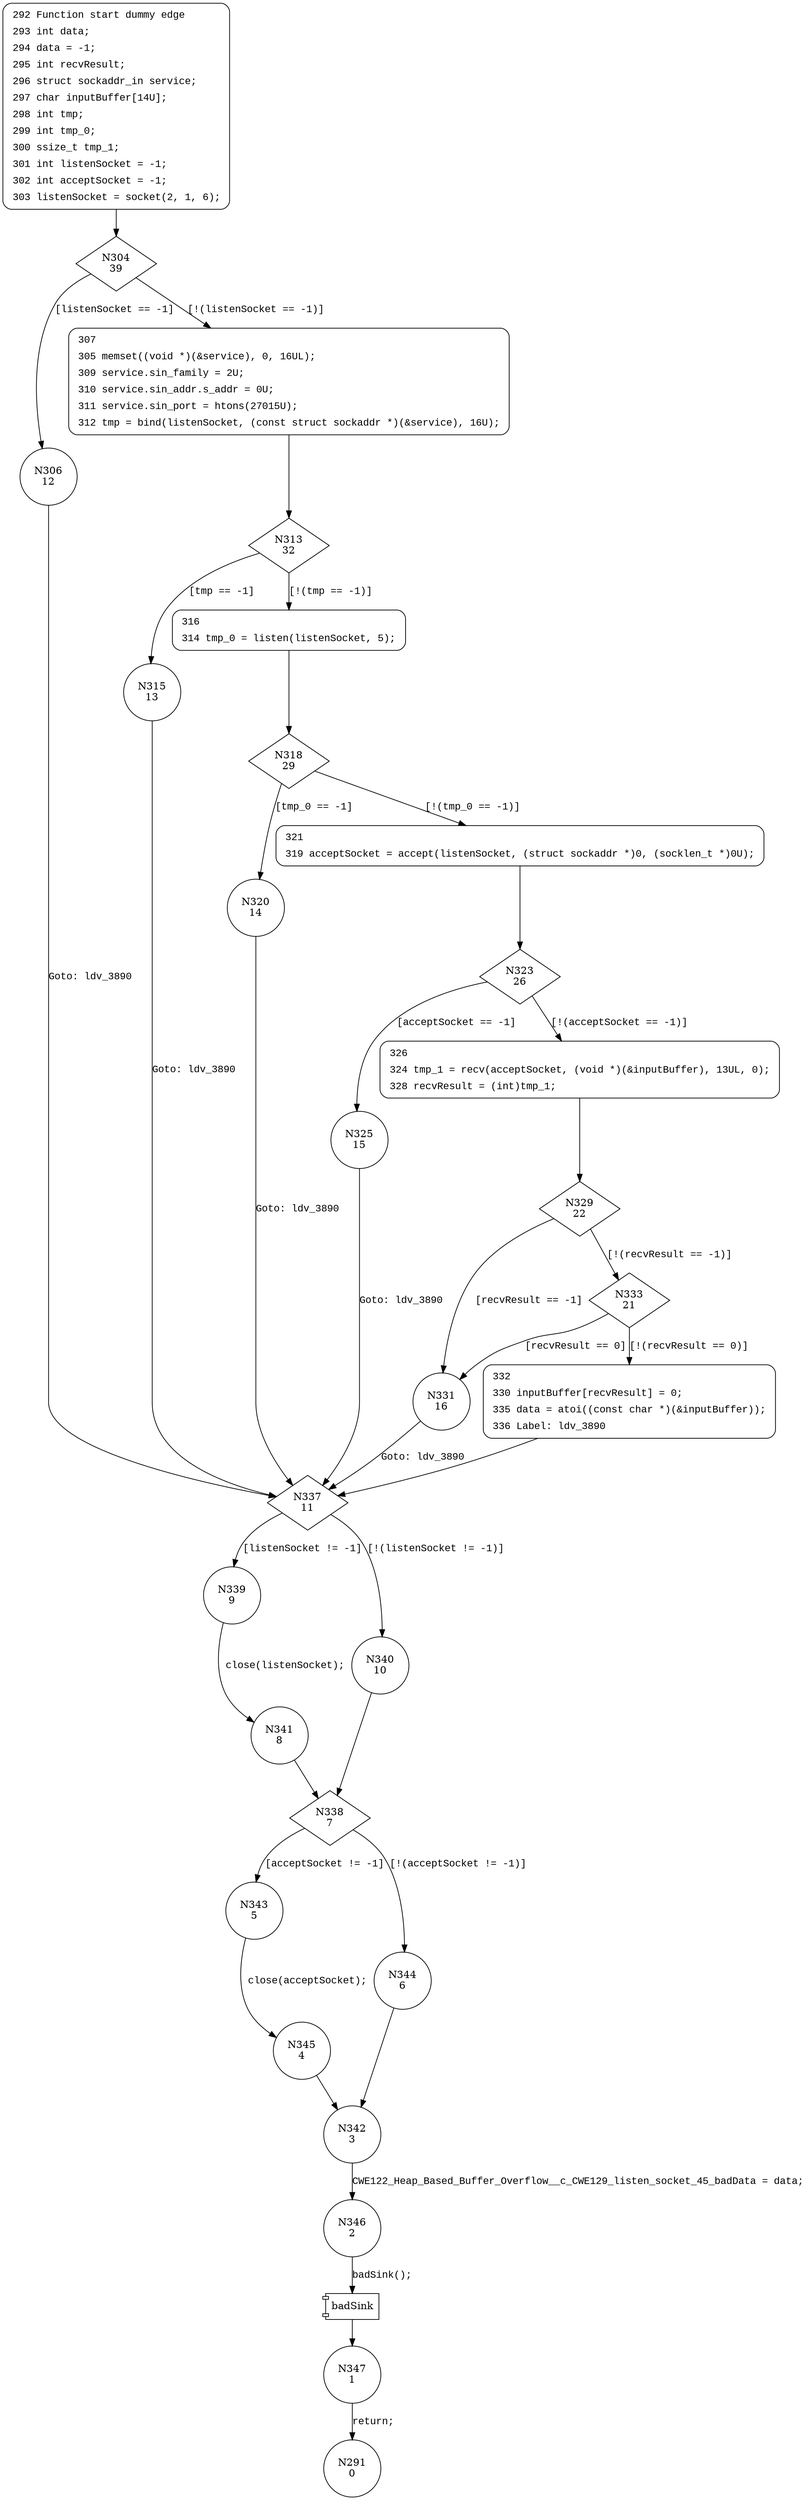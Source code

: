digraph CWE122_Heap_Based_Buffer_Overflow__c_CWE129_listen_socket_45_bad {
304 [shape="diamond" label="N304\n39"]
306 [shape="circle" label="N306\n12"]
307 [shape="circle" label="N307\n38"]
313 [shape="diamond" label="N313\n32"]
315 [shape="circle" label="N315\n13"]
316 [shape="circle" label="N316\n31"]
318 [shape="diamond" label="N318\n29"]
320 [shape="circle" label="N320\n14"]
321 [shape="circle" label="N321\n28"]
323 [shape="diamond" label="N323\n26"]
325 [shape="circle" label="N325\n15"]
326 [shape="circle" label="N326\n25"]
329 [shape="diamond" label="N329\n22"]
331 [shape="circle" label="N331\n16"]
333 [shape="diamond" label="N333\n21"]
332 [shape="circle" label="N332\n20"]
337 [shape="diamond" label="N337\n11"]
339 [shape="circle" label="N339\n9"]
340 [shape="circle" label="N340\n10"]
338 [shape="diamond" label="N338\n7"]
343 [shape="circle" label="N343\n5"]
344 [shape="circle" label="N344\n6"]
342 [shape="circle" label="N342\n3"]
346 [shape="circle" label="N346\n2"]
347 [shape="circle" label="N347\n1"]
345 [shape="circle" label="N345\n4"]
341 [shape="circle" label="N341\n8"]
291 [shape="circle" label="N291\n0"]
292 [style="filled,bold" penwidth="1" fillcolor="white" fontname="Courier New" shape="Mrecord" label=<<table border="0" cellborder="0" cellpadding="3" bgcolor="white"><tr><td align="right">292</td><td align="left">Function start dummy edge</td></tr><tr><td align="right">293</td><td align="left">int data;</td></tr><tr><td align="right">294</td><td align="left">data = -1;</td></tr><tr><td align="right">295</td><td align="left">int recvResult;</td></tr><tr><td align="right">296</td><td align="left">struct sockaddr_in service;</td></tr><tr><td align="right">297</td><td align="left">char inputBuffer[14U];</td></tr><tr><td align="right">298</td><td align="left">int tmp;</td></tr><tr><td align="right">299</td><td align="left">int tmp_0;</td></tr><tr><td align="right">300</td><td align="left">ssize_t tmp_1;</td></tr><tr><td align="right">301</td><td align="left">int listenSocket = -1;</td></tr><tr><td align="right">302</td><td align="left">int acceptSocket = -1;</td></tr><tr><td align="right">303</td><td align="left">listenSocket = socket(2, 1, 6);</td></tr></table>>]
292 -> 304[label=""]
307 [style="filled,bold" penwidth="1" fillcolor="white" fontname="Courier New" shape="Mrecord" label=<<table border="0" cellborder="0" cellpadding="3" bgcolor="white"><tr><td align="right">307</td><td align="left"></td></tr><tr><td align="right">305</td><td align="left">memset((void *)(&amp;service), 0, 16UL);</td></tr><tr><td align="right">309</td><td align="left">service.sin_family = 2U;</td></tr><tr><td align="right">310</td><td align="left">service.sin_addr.s_addr = 0U;</td></tr><tr><td align="right">311</td><td align="left">service.sin_port = htons(27015U);</td></tr><tr><td align="right">312</td><td align="left">tmp = bind(listenSocket, (const struct sockaddr *)(&amp;service), 16U);</td></tr></table>>]
307 -> 313[label=""]
316 [style="filled,bold" penwidth="1" fillcolor="white" fontname="Courier New" shape="Mrecord" label=<<table border="0" cellborder="0" cellpadding="3" bgcolor="white"><tr><td align="right">316</td><td align="left"></td></tr><tr><td align="right">314</td><td align="left">tmp_0 = listen(listenSocket, 5);</td></tr></table>>]
316 -> 318[label=""]
321 [style="filled,bold" penwidth="1" fillcolor="white" fontname="Courier New" shape="Mrecord" label=<<table border="0" cellborder="0" cellpadding="3" bgcolor="white"><tr><td align="right">321</td><td align="left"></td></tr><tr><td align="right">319</td><td align="left">acceptSocket = accept(listenSocket, (struct sockaddr *)0, (socklen_t *)0U);</td></tr></table>>]
321 -> 323[label=""]
326 [style="filled,bold" penwidth="1" fillcolor="white" fontname="Courier New" shape="Mrecord" label=<<table border="0" cellborder="0" cellpadding="3" bgcolor="white"><tr><td align="right">326</td><td align="left"></td></tr><tr><td align="right">324</td><td align="left">tmp_1 = recv(acceptSocket, (void *)(&amp;inputBuffer), 13UL, 0);</td></tr><tr><td align="right">328</td><td align="left">recvResult = (int)tmp_1;</td></tr></table>>]
326 -> 329[label=""]
332 [style="filled,bold" penwidth="1" fillcolor="white" fontname="Courier New" shape="Mrecord" label=<<table border="0" cellborder="0" cellpadding="3" bgcolor="white"><tr><td align="right">332</td><td align="left"></td></tr><tr><td align="right">330</td><td align="left">inputBuffer[recvResult] = 0;</td></tr><tr><td align="right">335</td><td align="left">data = atoi((const char *)(&amp;inputBuffer));</td></tr><tr><td align="right">336</td><td align="left">Label: ldv_3890</td></tr></table>>]
332 -> 337[label=""]
304 -> 306 [label="[listenSocket == -1]" fontname="Courier New"]
304 -> 307 [label="[!(listenSocket == -1)]" fontname="Courier New"]
313 -> 315 [label="[tmp == -1]" fontname="Courier New"]
313 -> 316 [label="[!(tmp == -1)]" fontname="Courier New"]
318 -> 320 [label="[tmp_0 == -1]" fontname="Courier New"]
318 -> 321 [label="[!(tmp_0 == -1)]" fontname="Courier New"]
323 -> 325 [label="[acceptSocket == -1]" fontname="Courier New"]
323 -> 326 [label="[!(acceptSocket == -1)]" fontname="Courier New"]
329 -> 331 [label="[recvResult == -1]" fontname="Courier New"]
329 -> 333 [label="[!(recvResult == -1)]" fontname="Courier New"]
333 -> 331 [label="[recvResult == 0]" fontname="Courier New"]
333 -> 332 [label="[!(recvResult == 0)]" fontname="Courier New"]
337 -> 339 [label="[listenSocket != -1]" fontname="Courier New"]
337 -> 340 [label="[!(listenSocket != -1)]" fontname="Courier New"]
338 -> 343 [label="[acceptSocket != -1]" fontname="Courier New"]
338 -> 344 [label="[!(acceptSocket != -1)]" fontname="Courier New"]
342 -> 346 [label="CWE122_Heap_Based_Buffer_Overflow__c_CWE129_listen_socket_45_badData = data;" fontname="Courier New"]
100037 [shape="component" label="badSink"]
346 -> 100037 [label="badSink();" fontname="Courier New"]
100037 -> 347 [label="" fontname="Courier New"]
343 -> 345 [label="close(acceptSocket);" fontname="Courier New"]
339 -> 341 [label="close(listenSocket);" fontname="Courier New"]
331 -> 337 [label="Goto: ldv_3890" fontname="Courier New"]
320 -> 337 [label="Goto: ldv_3890" fontname="Courier New"]
306 -> 337 [label="Goto: ldv_3890" fontname="Courier New"]
340 -> 338 [label="" fontname="Courier New"]
344 -> 342 [label="" fontname="Courier New"]
347 -> 291 [label="return;" fontname="Courier New"]
345 -> 342 [label="" fontname="Courier New"]
341 -> 338 [label="" fontname="Courier New"]
325 -> 337 [label="Goto: ldv_3890" fontname="Courier New"]
315 -> 337 [label="Goto: ldv_3890" fontname="Courier New"]
}